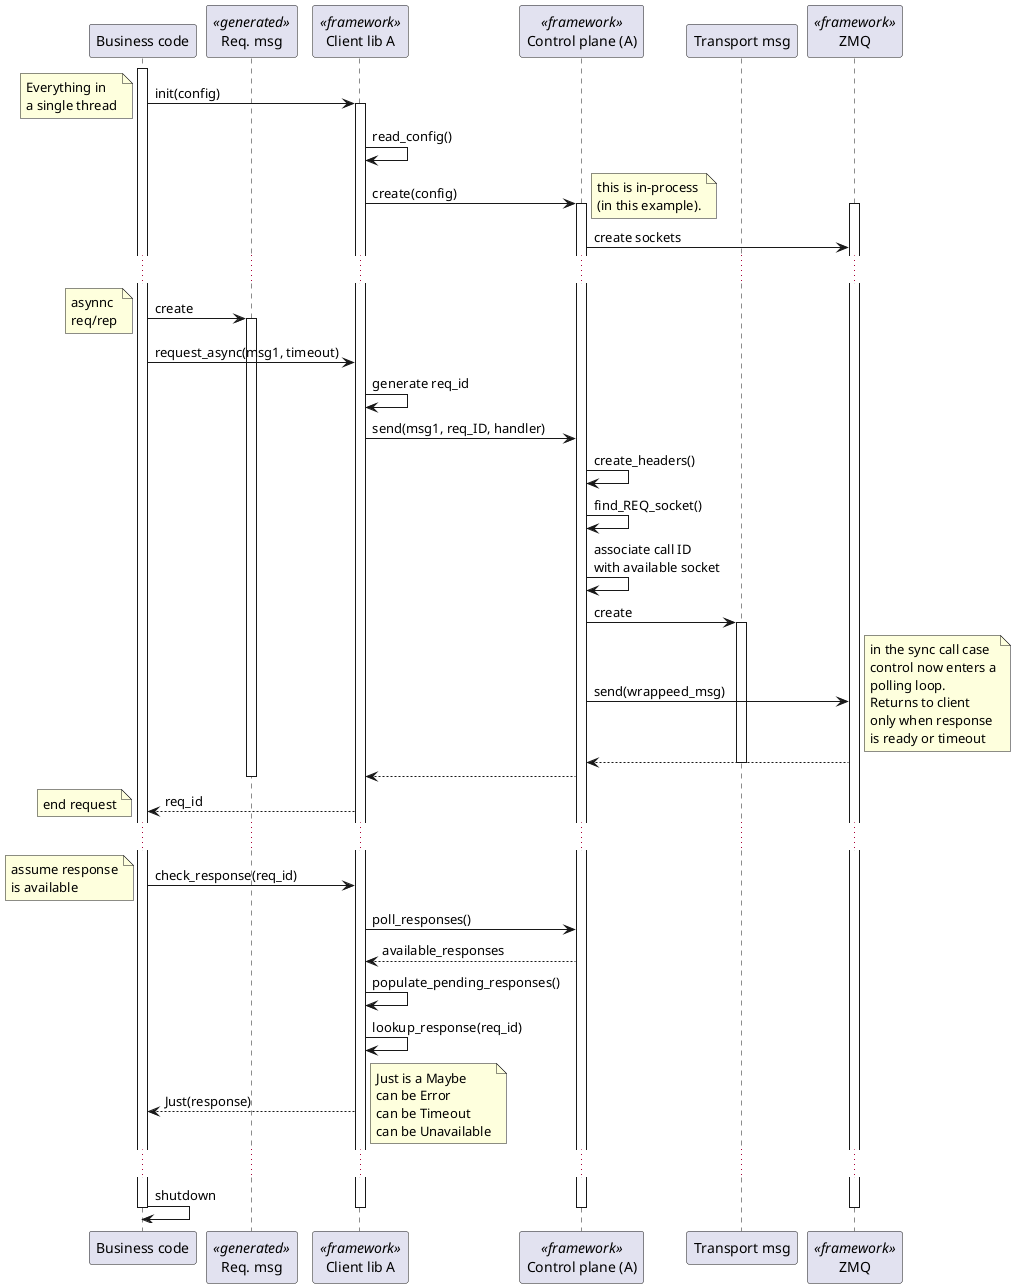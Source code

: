 @startuml
participant "Business code" as code
participant "Req. msg" as msg1 << generated >>
participant "Client lib A" as client_A <<framework>>
participant "Control plane (A)" as control_A <<framework>>
participant "Transport msg" as wrapper
participant "ZMQ" as zmq <<framework>>

activate code
code -> client_A: init(config)
note left: Everything in\na single thread
activate client_A
client_A -> client_A: read_config()
client_A -> control_A: create(config)
activate control_A
note right: this is in-process\n(in this example).
activate zmq
control_A ->zmq: create sockets

...

code -> msg1: create
activate msg1
note left: asynnc\nreq/rep
code -> client_A: request_async(msg1, timeout)
client_A -> client_A: generate req_id
client_A -> control_A: send(msg1, req_ID, handler)
control_A -> control_A: create_headers()
control_A -> control_A: find_REQ_socket()
control_A -> control_A: associate call ID\nwith available socket
control_A -> wrapper: create
activate wrapper
control_A -> zmq: send(wrappeed_msg)

note right: in the sync call case\ncontrol now enters a\npolling loop.\nReturns to client\nonly when response\nis ready or timeout

zmq --> control_A
deactivate wrapper
control_A --> client_A
deactivate msg1
client_A --> code: req_id
note left: end request

...


code -> client_A: check_response(req_id)
note left: assume response\nis available
client_A -> control_A: poll_responses()
control_A --> client_A: available_responses
client_A -> client_A: populate_pending_responses()
client_A -> client_A: lookup_response(req_id)
client_A --> code: Just(response)
note right: Just is a Maybe\ncan be Error\ncan be Timeout\ncan be Unavailable

...

code -> code: shutdown
deactivate zmq
deactivate control_A
deactivate client_A
deactivate code

@enduml
